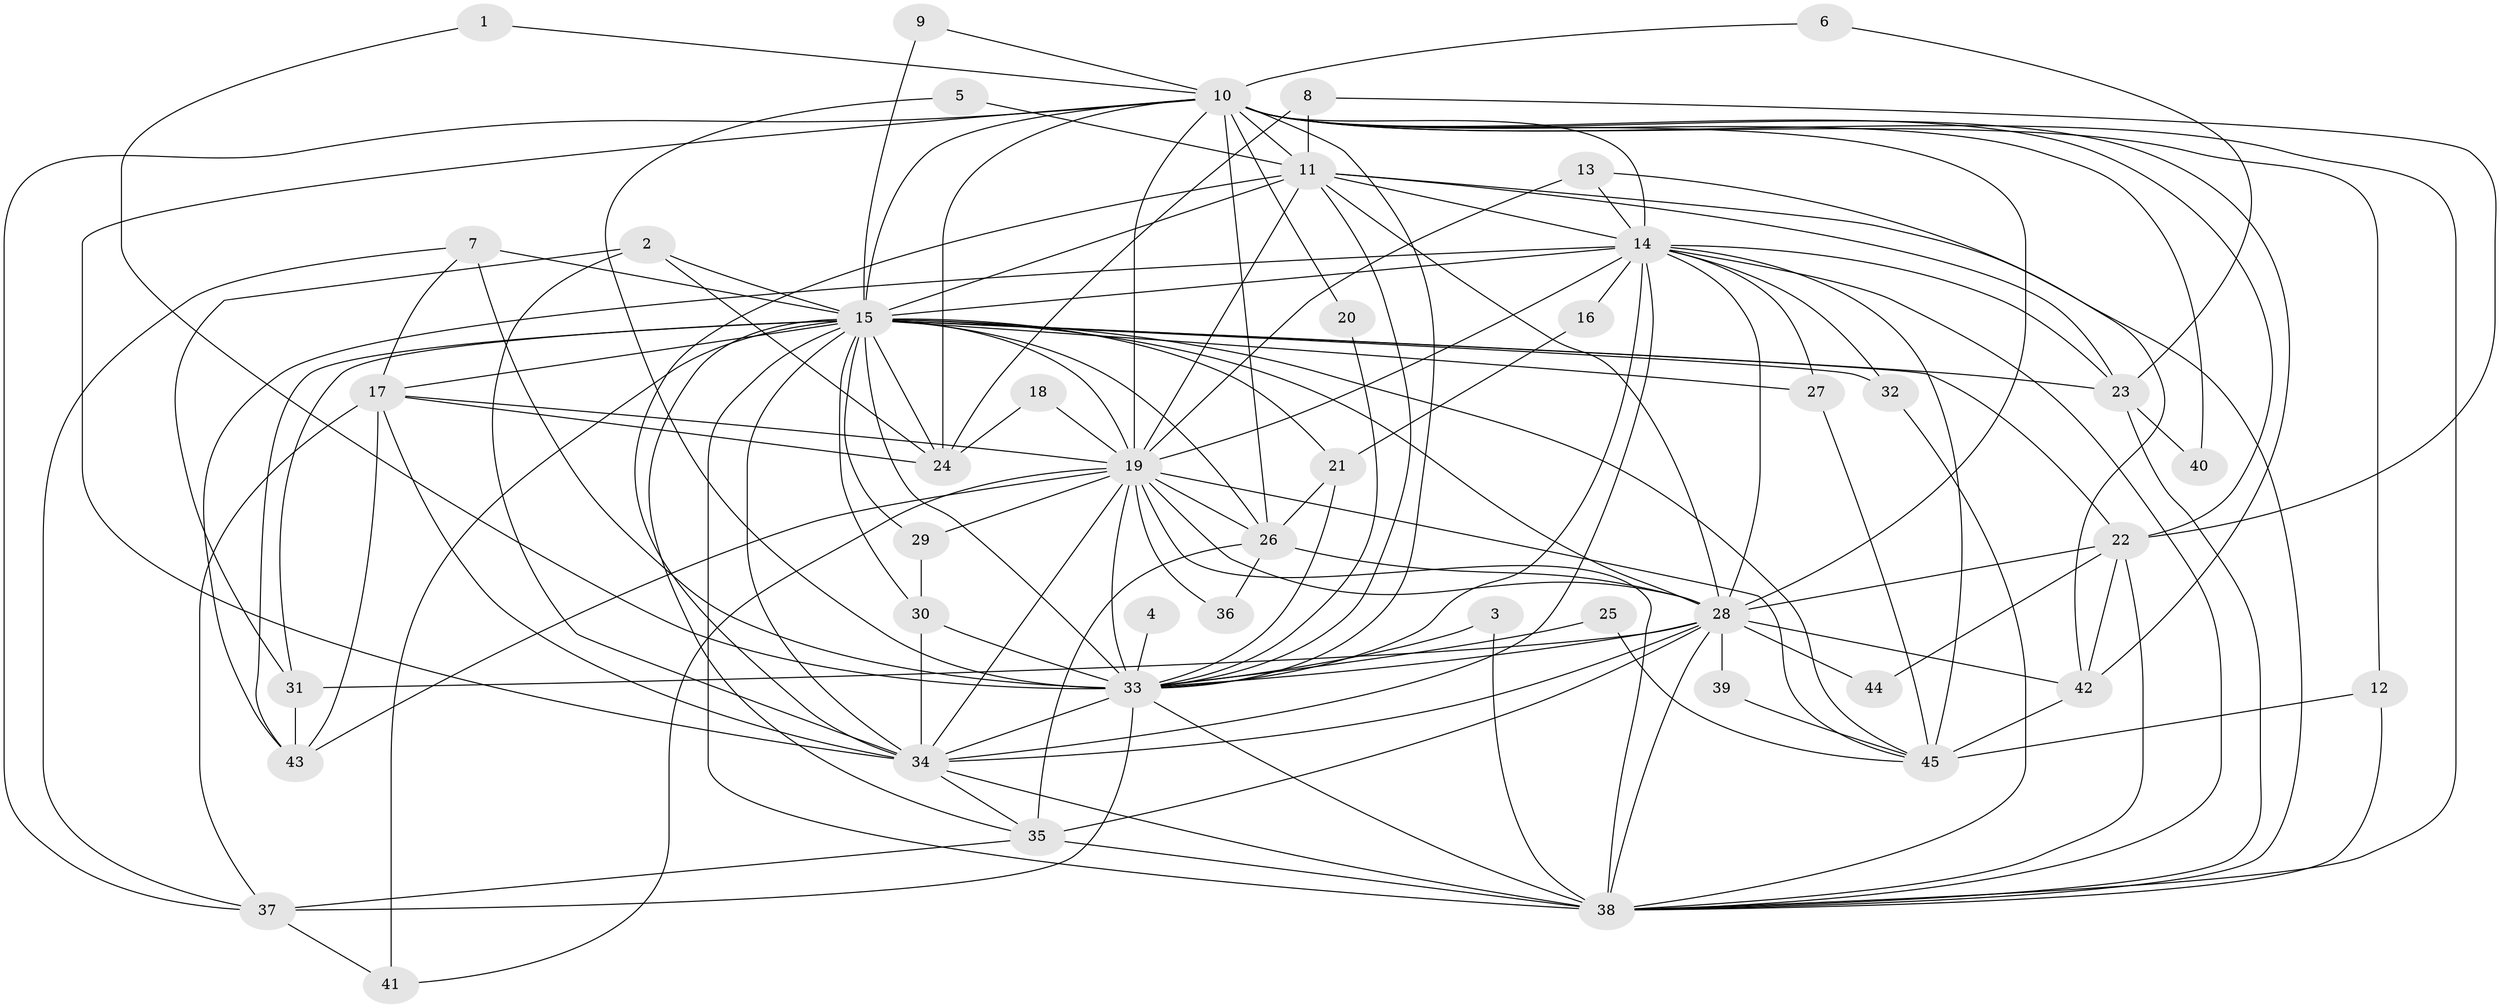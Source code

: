 // original degree distribution, {25: 0.009259259259259259, 20: 0.018518518518518517, 27: 0.018518518518518517, 14: 0.009259259259259259, 16: 0.009259259259259259, 18: 0.009259259259259259, 19: 0.009259259259259259, 26: 0.009259259259259259, 7: 0.027777777777777776, 2: 0.6018518518518519, 5: 0.07407407407407407, 4: 0.037037037037037035, 3: 0.14814814814814814, 6: 0.009259259259259259, 9: 0.009259259259259259}
// Generated by graph-tools (version 1.1) at 2025/36/03/04/25 23:36:28]
// undirected, 45 vertices, 139 edges
graph export_dot {
  node [color=gray90,style=filled];
  1;
  2;
  3;
  4;
  5;
  6;
  7;
  8;
  9;
  10;
  11;
  12;
  13;
  14;
  15;
  16;
  17;
  18;
  19;
  20;
  21;
  22;
  23;
  24;
  25;
  26;
  27;
  28;
  29;
  30;
  31;
  32;
  33;
  34;
  35;
  36;
  37;
  38;
  39;
  40;
  41;
  42;
  43;
  44;
  45;
  1 -- 10 [weight=1.0];
  1 -- 33 [weight=1.0];
  2 -- 15 [weight=1.0];
  2 -- 24 [weight=1.0];
  2 -- 31 [weight=1.0];
  2 -- 34 [weight=1.0];
  3 -- 33 [weight=1.0];
  3 -- 38 [weight=1.0];
  4 -- 33 [weight=1.0];
  5 -- 11 [weight=1.0];
  5 -- 33 [weight=1.0];
  6 -- 10 [weight=1.0];
  6 -- 23 [weight=1.0];
  7 -- 15 [weight=2.0];
  7 -- 17 [weight=1.0];
  7 -- 33 [weight=1.0];
  7 -- 37 [weight=1.0];
  8 -- 11 [weight=1.0];
  8 -- 22 [weight=1.0];
  8 -- 24 [weight=1.0];
  9 -- 10 [weight=1.0];
  9 -- 15 [weight=1.0];
  10 -- 11 [weight=1.0];
  10 -- 12 [weight=1.0];
  10 -- 14 [weight=1.0];
  10 -- 15 [weight=3.0];
  10 -- 19 [weight=2.0];
  10 -- 20 [weight=1.0];
  10 -- 22 [weight=1.0];
  10 -- 24 [weight=2.0];
  10 -- 26 [weight=1.0];
  10 -- 28 [weight=2.0];
  10 -- 33 [weight=1.0];
  10 -- 34 [weight=2.0];
  10 -- 37 [weight=1.0];
  10 -- 38 [weight=1.0];
  10 -- 40 [weight=1.0];
  10 -- 42 [weight=2.0];
  11 -- 14 [weight=2.0];
  11 -- 15 [weight=2.0];
  11 -- 19 [weight=2.0];
  11 -- 23 [weight=1.0];
  11 -- 28 [weight=1.0];
  11 -- 33 [weight=1.0];
  11 -- 34 [weight=1.0];
  11 -- 38 [weight=1.0];
  12 -- 38 [weight=1.0];
  12 -- 45 [weight=1.0];
  13 -- 14 [weight=1.0];
  13 -- 19 [weight=1.0];
  13 -- 42 [weight=1.0];
  14 -- 15 [weight=2.0];
  14 -- 16 [weight=1.0];
  14 -- 19 [weight=2.0];
  14 -- 23 [weight=1.0];
  14 -- 27 [weight=1.0];
  14 -- 28 [weight=1.0];
  14 -- 32 [weight=1.0];
  14 -- 33 [weight=1.0];
  14 -- 34 [weight=1.0];
  14 -- 38 [weight=2.0];
  14 -- 43 [weight=1.0];
  14 -- 45 [weight=2.0];
  15 -- 17 [weight=1.0];
  15 -- 19 [weight=3.0];
  15 -- 21 [weight=1.0];
  15 -- 22 [weight=1.0];
  15 -- 23 [weight=1.0];
  15 -- 24 [weight=1.0];
  15 -- 26 [weight=1.0];
  15 -- 27 [weight=1.0];
  15 -- 28 [weight=2.0];
  15 -- 29 [weight=1.0];
  15 -- 30 [weight=1.0];
  15 -- 31 [weight=1.0];
  15 -- 32 [weight=1.0];
  15 -- 33 [weight=4.0];
  15 -- 34 [weight=3.0];
  15 -- 35 [weight=1.0];
  15 -- 38 [weight=3.0];
  15 -- 41 [weight=1.0];
  15 -- 43 [weight=1.0];
  15 -- 45 [weight=1.0];
  16 -- 21 [weight=1.0];
  17 -- 19 [weight=1.0];
  17 -- 24 [weight=1.0];
  17 -- 34 [weight=1.0];
  17 -- 37 [weight=1.0];
  17 -- 43 [weight=1.0];
  18 -- 19 [weight=1.0];
  18 -- 24 [weight=1.0];
  19 -- 26 [weight=2.0];
  19 -- 28 [weight=1.0];
  19 -- 29 [weight=2.0];
  19 -- 33 [weight=1.0];
  19 -- 34 [weight=2.0];
  19 -- 36 [weight=1.0];
  19 -- 38 [weight=2.0];
  19 -- 41 [weight=1.0];
  19 -- 43 [weight=1.0];
  19 -- 45 [weight=1.0];
  20 -- 33 [weight=1.0];
  21 -- 26 [weight=1.0];
  21 -- 33 [weight=2.0];
  22 -- 28 [weight=1.0];
  22 -- 38 [weight=1.0];
  22 -- 42 [weight=1.0];
  22 -- 44 [weight=1.0];
  23 -- 38 [weight=1.0];
  23 -- 40 [weight=1.0];
  25 -- 33 [weight=1.0];
  25 -- 45 [weight=1.0];
  26 -- 28 [weight=1.0];
  26 -- 35 [weight=1.0];
  26 -- 36 [weight=1.0];
  27 -- 45 [weight=1.0];
  28 -- 31 [weight=1.0];
  28 -- 33 [weight=3.0];
  28 -- 34 [weight=1.0];
  28 -- 35 [weight=1.0];
  28 -- 38 [weight=1.0];
  28 -- 39 [weight=1.0];
  28 -- 42 [weight=1.0];
  28 -- 44 [weight=2.0];
  29 -- 30 [weight=1.0];
  30 -- 33 [weight=2.0];
  30 -- 34 [weight=1.0];
  31 -- 43 [weight=1.0];
  32 -- 38 [weight=1.0];
  33 -- 34 [weight=2.0];
  33 -- 37 [weight=1.0];
  33 -- 38 [weight=1.0];
  34 -- 35 [weight=1.0];
  34 -- 38 [weight=1.0];
  35 -- 37 [weight=1.0];
  35 -- 38 [weight=1.0];
  37 -- 41 [weight=1.0];
  39 -- 45 [weight=1.0];
  42 -- 45 [weight=1.0];
}
